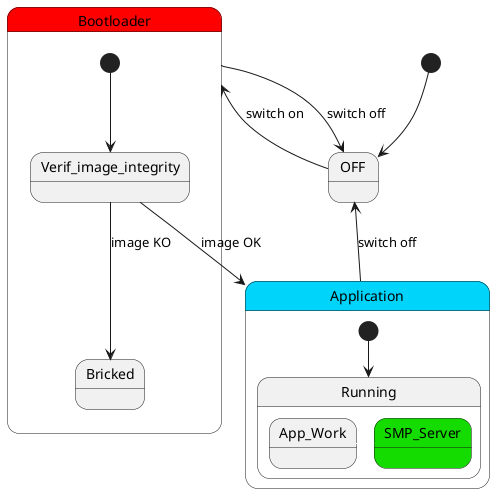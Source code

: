 @startuml

[*] --> OFF
OFF --> Bootloader: switch on
Bootloader --> OFF: switch off

state Bootloader #red{
  [*] --> Verif_image_integrity
  Verif_image_integrity --> Bricked: image KO
}

Verif_image_integrity -down-> Application: image OK
Application -up-> OFF: switch off

state Application #00D4FA{
  [*] --> Running
  state Running{
    App_Work -right[#white]-> SMP_Server #14DC00
  }
}

@enduml